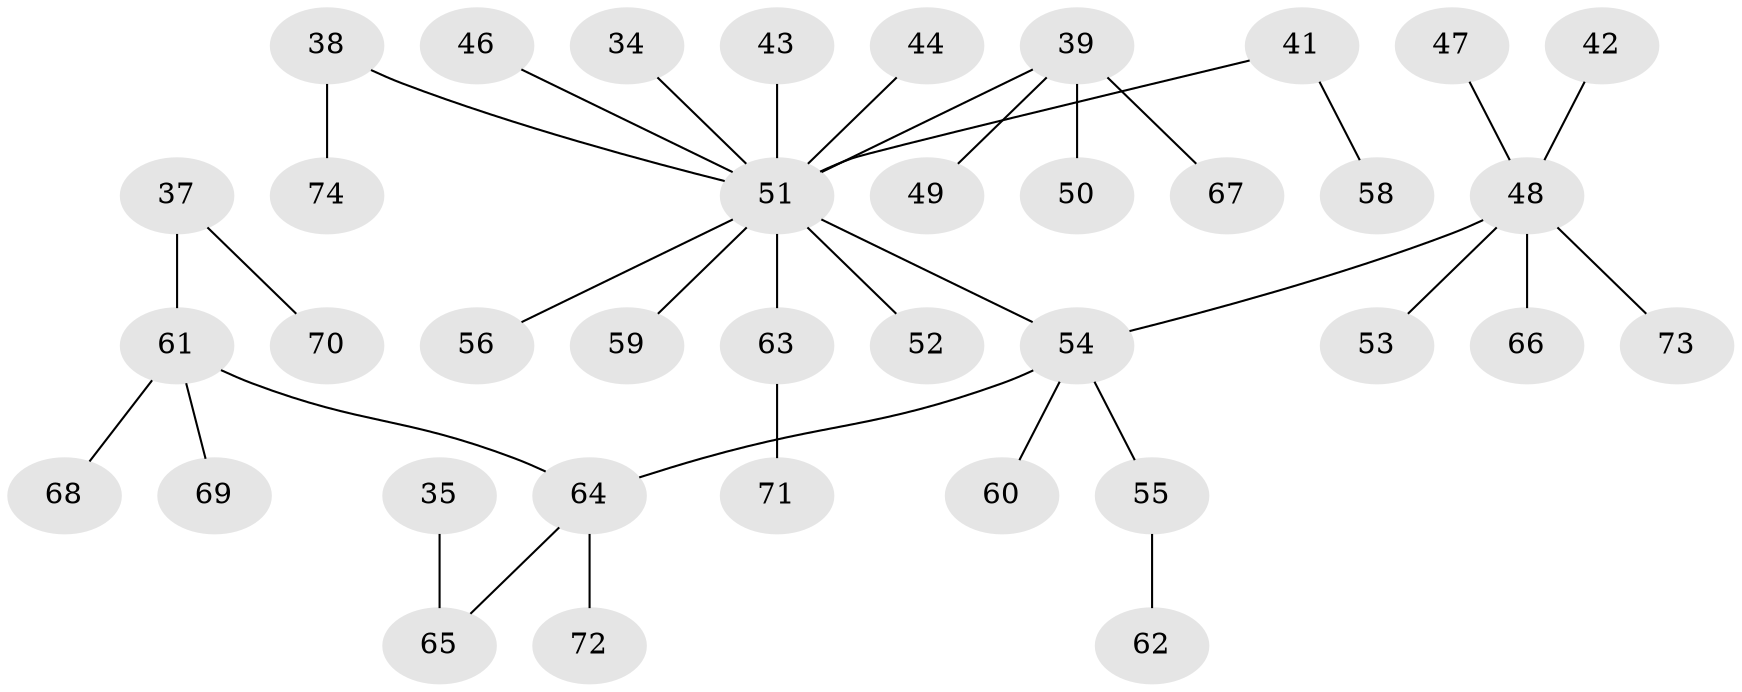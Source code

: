 // original degree distribution, {4: 0.0945945945945946, 5: 0.013513513513513514, 3: 0.14864864864864866, 7: 0.013513513513513514, 1: 0.47297297297297297, 2: 0.25675675675675674}
// Generated by graph-tools (version 1.1) at 2025/52/03/09/25 04:52:52]
// undirected, 37 vertices, 36 edges
graph export_dot {
graph [start="1"]
  node [color=gray90,style=filled];
  34;
  35;
  37;
  38;
  39;
  41 [super="+17+18"];
  42;
  43;
  44;
  46;
  47;
  48 [super="+45+19+12+33+36+23+25+27+31"];
  49;
  50;
  51 [super="+2+7+32+29+28"];
  52;
  53;
  54 [super="+3"];
  55;
  56 [super="+22"];
  58;
  59;
  60;
  61 [super="+40+57"];
  62;
  63;
  64 [super="+24"];
  65 [super="+14+26"];
  66;
  67;
  68;
  69;
  70;
  71;
  72;
  73;
  74;
  34 -- 51;
  35 -- 65;
  37 -- 70;
  37 -- 61;
  38 -- 74;
  38 -- 51;
  39 -- 49;
  39 -- 50;
  39 -- 67;
  39 -- 51;
  41 -- 58;
  41 -- 51;
  42 -- 48;
  43 -- 51;
  44 -- 51;
  46 -- 51;
  47 -- 48;
  48 -- 66;
  48 -- 73;
  48 -- 54;
  48 -- 53;
  51 -- 54;
  51 -- 56;
  51 -- 52;
  51 -- 59;
  51 -- 63;
  54 -- 55;
  54 -- 60;
  54 -- 64;
  55 -- 62;
  61 -- 69;
  61 -- 64;
  61 -- 68;
  63 -- 71;
  64 -- 65;
  64 -- 72;
}
